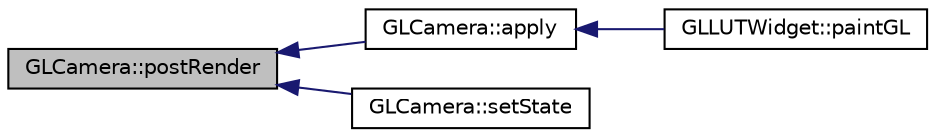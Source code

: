 digraph "GLCamera::postRender"
{
 // INTERACTIVE_SVG=YES
  edge [fontname="Helvetica",fontsize="10",labelfontname="Helvetica",labelfontsize="10"];
  node [fontname="Helvetica",fontsize="10",shape=record];
  rankdir="LR";
  Node1 [label="GLCamera::postRender",height=0.2,width=0.4,color="black", fillcolor="grey75", style="filled", fontcolor="black"];
  Node1 -> Node2 [dir="back",color="midnightblue",fontsize="10",style="solid",fontname="Helvetica"];
  Node2 [label="GLCamera::apply",height=0.2,width=0.4,color="black", fillcolor="white", style="filled",URL="$da/d43/class_g_l_camera.html#ab8d2c048b4e0618f5a3b7a2e3b780e9a"];
  Node2 -> Node3 [dir="back",color="midnightblue",fontsize="10",style="solid",fontname="Helvetica"];
  Node3 [label="GLLUTWidget::paintGL",height=0.2,width=0.4,color="black", fillcolor="white", style="filled",URL="$db/dc5/class_g_l_l_u_t_widget.html#a7169e0aa6f43533d12e700c1974fb205"];
  Node1 -> Node4 [dir="back",color="midnightblue",fontsize="10",style="solid",fontname="Helvetica"];
  Node4 [label="GLCamera::setState",height=0.2,width=0.4,color="black", fillcolor="white", style="filled",URL="$da/d43/class_g_l_camera.html#aa1dfaa9938549bc9ad493b227825985e"];
}
